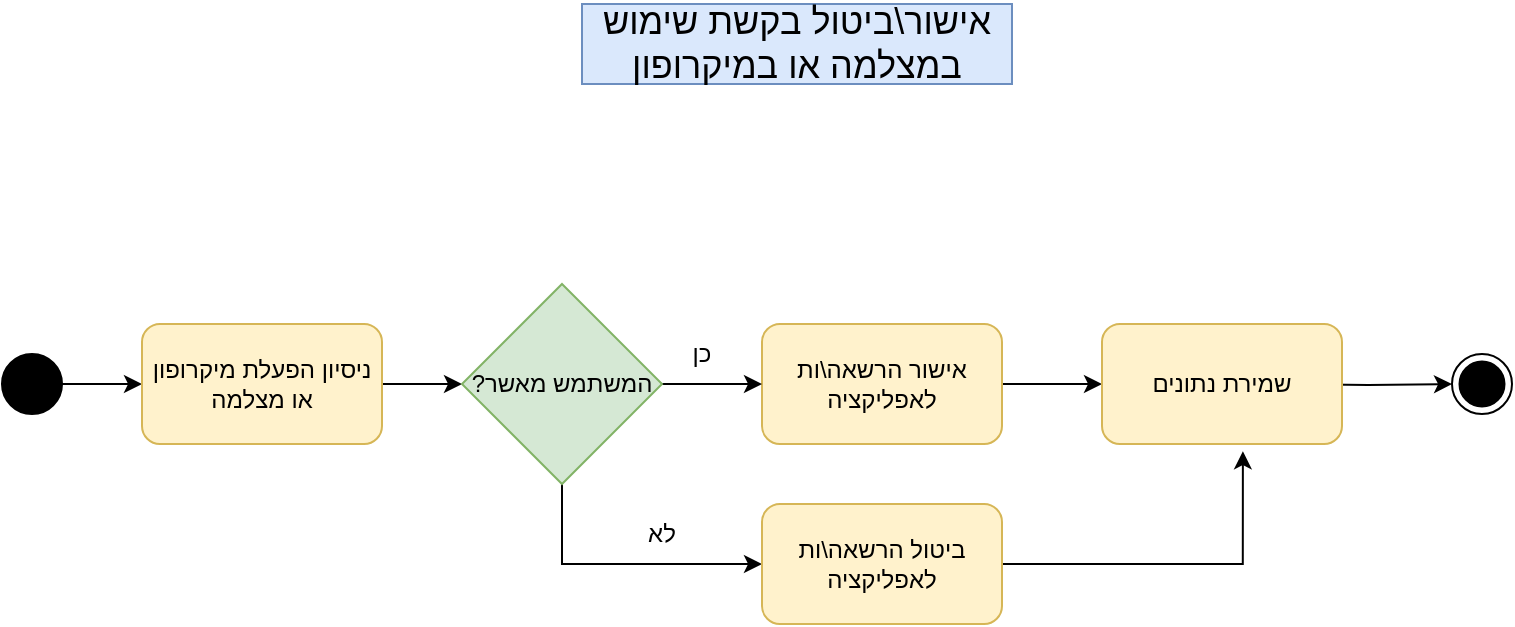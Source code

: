 <mxfile version="15.7.3" type="device"><diagram id="kgpKYQtTHZ0yAKxKKP6v" name="Page-1"><mxGraphModel dx="1278" dy="641" grid="1" gridSize="10" guides="1" tooltips="1" connect="1" arrows="1" fold="1" page="1" pageScale="1" pageWidth="850" pageHeight="1100" math="0" shadow="0"><root><mxCell id="0"/><mxCell id="1" parent="0"/><mxCell id="Sz96GP8BBR0SakYA72Er-1" value="" style="edgeStyle=orthogonalEdgeStyle;rounded=0;orthogonalLoop=1;jettySize=auto;html=1;fontSize=18;fontColor=none;entryX=0;entryY=0.5;entryDx=0;entryDy=0;entryPerimeter=0;" parent="1" source="Sz96GP8BBR0SakYA72Er-2" target="Sz96GP8BBR0SakYA72Er-12" edge="1"><mxGeometry relative="1" as="geometry"><mxPoint x="95" y="300" as="targetPoint"/></mxGeometry></mxCell><mxCell id="Sz96GP8BBR0SakYA72Er-2" value="" style="ellipse;whiteSpace=wrap;html=1;aspect=fixed;fillColor=#000000;" parent="1" vertex="1"><mxGeometry x="20" y="285" width="30" height="30" as="geometry"/></mxCell><mxCell id="Sz96GP8BBR0SakYA72Er-4" value="" style="endArrow=classic;html=1;rounded=0;exitX=1;exitY=0.5;exitDx=0;exitDy=0;entryX=0;entryY=0.5;entryDx=0;entryDy=0;" parent="1" edge="1"><mxGeometry width="50" height="50" relative="1" as="geometry"><mxPoint x="200" y="300" as="sourcePoint"/><mxPoint x="250" y="300" as="targetPoint"/></mxGeometry></mxCell><mxCell id="Sz96GP8BBR0SakYA72Er-6" value="אישור\ביטול בקשת שימוש במצלמה או במיקרופון" style="rounded=0;whiteSpace=wrap;html=1;labelBackgroundColor=none;fillColor=#dae8fc;strokeColor=#6c8ebf;align=center;textDirection=rtl;fontSize=18;fontStyle=0" parent="1" vertex="1"><mxGeometry x="310" y="110" width="215" height="40" as="geometry"/></mxCell><mxCell id="Sz96GP8BBR0SakYA72Er-7" value="" style="ellipse;whiteSpace=wrap;html=1;aspect=fixed;fillColor=#FFFFFF;fontColor=none;labelBackgroundColor=none;noLabel=1;" parent="1" vertex="1"><mxGeometry x="745" y="285" width="30" height="30" as="geometry"/></mxCell><mxCell id="Sz96GP8BBR0SakYA72Er-8" value="" style="ellipse;whiteSpace=wrap;html=1;aspect=fixed;fillColor=#000000;" parent="1" vertex="1"><mxGeometry x="748.75" y="288.75" width="22.5" height="22.5" as="geometry"/></mxCell><mxCell id="Sz96GP8BBR0SakYA72Er-12" value="ניסיון הפעלת מיקרופון או מצלמה" style="rounded=1;whiteSpace=wrap;html=1;fillColor=#fff2cc;strokeColor=#d6b656;align=center;textDirection=rtl;" parent="1" vertex="1"><mxGeometry x="90" y="270" width="120" height="60" as="geometry"/></mxCell><mxCell id="Jq7ixvUFj8f3ucYuzkVL-2" value="" style="edgeStyle=orthogonalEdgeStyle;rounded=0;orthogonalLoop=1;jettySize=auto;html=1;" parent="1" source="Sz96GP8BBR0SakYA72Er-14" target="_7yGcflgxWelwC-akwas-11" edge="1"><mxGeometry relative="1" as="geometry"/></mxCell><mxCell id="Sz96GP8BBR0SakYA72Er-14" value="אישור הרשאה\ות לאפליקציה" style="rounded=1;whiteSpace=wrap;html=1;fillColor=#fff2cc;strokeColor=#d6b656;align=center;textDirection=rtl;" parent="1" vertex="1"><mxGeometry x="400" y="270" width="120" height="60" as="geometry"/></mxCell><mxCell id="Sz96GP8BBR0SakYA72Er-18" value="" style="endArrow=classic;html=1;rounded=0;strokeColor=#000000;strokeWidth=1;exitX=1;exitY=0.5;exitDx=0;exitDy=0;entryX=0;entryY=0.5;entryDx=0;entryDy=0;" parent="1" source="Jq7ixvUFj8f3ucYuzkVL-1" target="Sz96GP8BBR0SakYA72Er-14" edge="1"><mxGeometry width="50" height="50" relative="1" as="geometry"><mxPoint x="370" y="300" as="sourcePoint"/><mxPoint x="390" y="370" as="targetPoint"/></mxGeometry></mxCell><mxCell id="_7yGcflgxWelwC-akwas-9" value="" style="edgeStyle=orthogonalEdgeStyle;rounded=0;orthogonalLoop=1;jettySize=auto;html=1;startArrow=none;startFill=0;endArrow=classic;endFill=1;entryX=0;entryY=0.5;entryDx=0;entryDy=0;" parent="1" target="Sz96GP8BBR0SakYA72Er-7" edge="1"><mxGeometry relative="1" as="geometry"><mxPoint x="690" y="300" as="targetPoint"/><mxPoint x="660" y="300" as="sourcePoint"/></mxGeometry></mxCell><mxCell id="_7yGcflgxWelwC-akwas-11" value="שמירת נתונים" style="rounded=1;whiteSpace=wrap;html=1;fillColor=#fff2cc;strokeColor=#d6b656;align=center;textDirection=rtl;" parent="1" vertex="1"><mxGeometry x="570" y="270" width="120" height="60" as="geometry"/></mxCell><mxCell id="ExUvzHPKrxprPFWt7znF-2" style="edgeStyle=orthogonalEdgeStyle;rounded=0;orthogonalLoop=1;jettySize=auto;html=1;entryX=0;entryY=0.5;entryDx=0;entryDy=0;exitX=0.5;exitY=1;exitDx=0;exitDy=0;" parent="1" source="Jq7ixvUFj8f3ucYuzkVL-1" target="ExUvzHPKrxprPFWt7znF-1" edge="1"><mxGeometry relative="1" as="geometry"><mxPoint x="320" y="460" as="targetPoint"/></mxGeometry></mxCell><mxCell id="Jq7ixvUFj8f3ucYuzkVL-1" value="&lt;font style=&quot;font-size: 12px ; line-height: 0.9&quot;&gt;המשתמש מאשר?&lt;/font&gt;" style="rhombus;whiteSpace=wrap;html=1;fillColor=#d5e8d4;strokeColor=#82b366;textDirection=rtl;" parent="1" vertex="1"><mxGeometry x="250" y="250" width="100" height="100" as="geometry"/></mxCell><mxCell id="ExUvzHPKrxprPFWt7znF-3" style="edgeStyle=orthogonalEdgeStyle;rounded=0;orthogonalLoop=1;jettySize=auto;html=1;entryX=0.587;entryY=1.06;entryDx=0;entryDy=0;entryPerimeter=0;" parent="1" source="ExUvzHPKrxprPFWt7znF-1" target="_7yGcflgxWelwC-akwas-11" edge="1"><mxGeometry relative="1" as="geometry"/></mxCell><mxCell id="ExUvzHPKrxprPFWt7znF-1" value="ביטול הרשאה\ות לאפליקציה" style="rounded=1;whiteSpace=wrap;html=1;fillColor=#fff2cc;strokeColor=#d6b656;align=center;textDirection=rtl;" parent="1" vertex="1"><mxGeometry x="400" y="360" width="120" height="60" as="geometry"/></mxCell><mxCell id="ExUvzHPKrxprPFWt7znF-4" value="כן" style="text;html=1;strokeColor=none;fillColor=none;align=center;verticalAlign=middle;whiteSpace=wrap;rounded=0;" parent="1" vertex="1"><mxGeometry x="340" y="270" width="60" height="30" as="geometry"/></mxCell><mxCell id="ExUvzHPKrxprPFWt7znF-5" value="לא" style="text;html=1;strokeColor=none;fillColor=none;align=center;verticalAlign=middle;whiteSpace=wrap;rounded=0;" parent="1" vertex="1"><mxGeometry x="320" y="360" width="60" height="30" as="geometry"/></mxCell></root></mxGraphModel></diagram></mxfile>